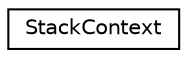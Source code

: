 digraph "Graphical Class Hierarchy"
{
 // LATEX_PDF_SIZE
  edge [fontname="Helvetica",fontsize="10",labelfontname="Helvetica",labelfontsize="10"];
  node [fontname="Helvetica",fontsize="10",shape=record];
  rankdir="LR";
  Node0 [label="StackContext",height=0.2,width=0.4,color="black", fillcolor="white", style="filled",URL="$classStackContext.html",tooltip=" "];
}
